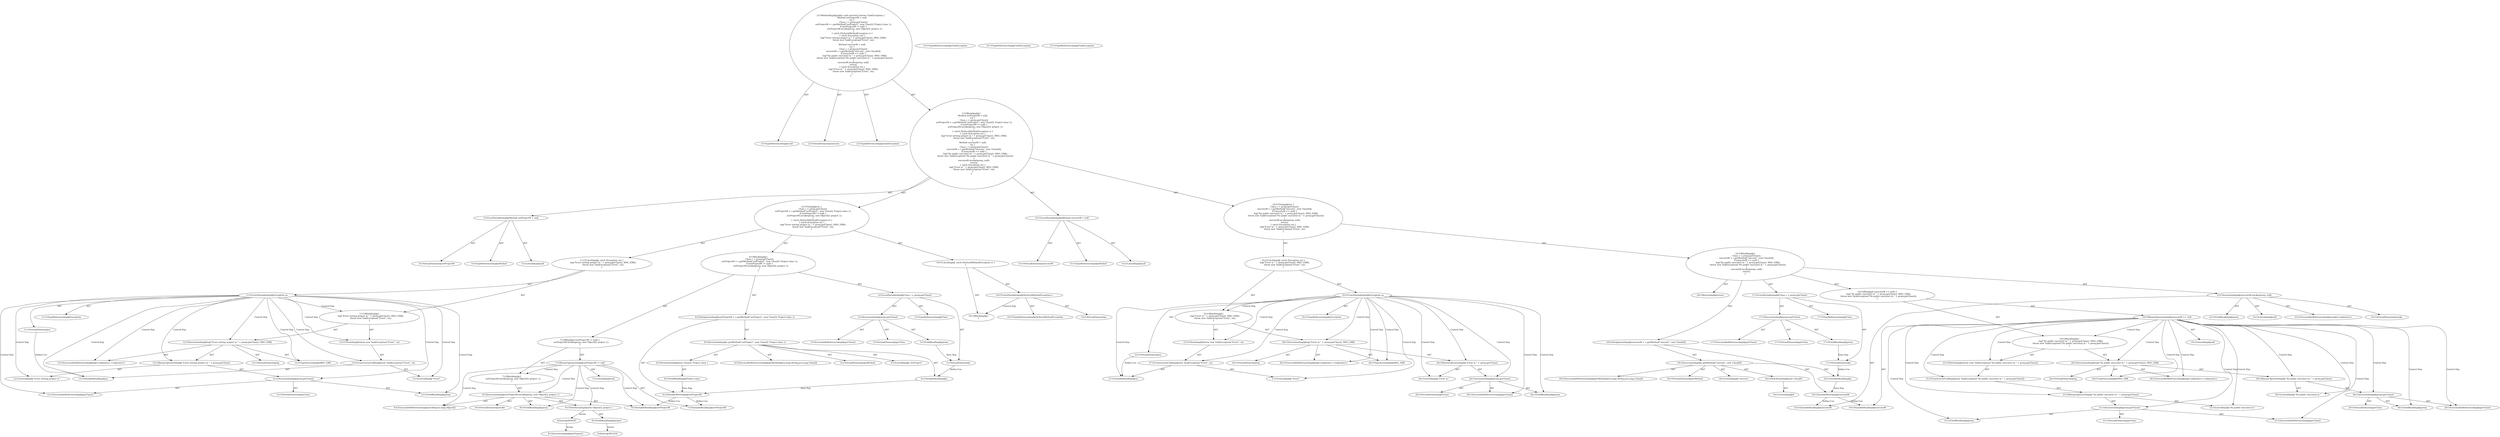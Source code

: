 digraph "execute#?" {
0 [label="2:CtTypeReferenceImpl@void" shape=ellipse]
1 [label="2:CtVirtualElement@execute" shape=ellipse]
2 [label="2:CtTypeReferenceImpl@TaskException" shape=ellipse]
3 [label="3:CtTypeReferenceImpl@Method" shape=ellipse]
4 [label="3:CtLiteralImpl@null" shape=ellipse]
5 [label="3:CtVirtualElement@setProjectM" shape=ellipse]
6 [label="3:CtLocalVariableImpl@Method setProjectM = null" shape=ellipse]
7 [label="5:CtTypeReferenceImpl@Class" shape=ellipse]
8 [label="5:CtExecutableReferenceImpl@getClass()" shape=ellipse]
9 [label="5:CtVirtualElement@getClass" shape=ellipse]
10 [label="5:CtFieldReadImpl@proxy" shape=ellipse]
11 [label="5:CtInvocationImpl@proxy.getClass()" shape=ellipse]
12 [label="5:CtVirtualElement@c" shape=ellipse]
13 [label="5:CtLocalVariableImpl@Class c = proxy.getClass()" shape=ellipse]
14 [label="6:CtVariableWriteImpl@setProjectM" shape=ellipse]
15 [label="6:CtExecutableReferenceImpl@getMethod(java.lang.String,java.lang.Class[])" shape=ellipse]
16 [label="6:CtVirtualElement@getMethod" shape=ellipse]
17 [label="6:CtVariableReadImpl@c" shape=ellipse]
18 [label="6:CtLiteralImpl@\"setProject\"" shape=ellipse]
19 [label="6:CtNewArrayImpl@new Class[]\{ Project.class \}" shape=ellipse]
20 [label="6:CtFieldReadImpl@Project.class" shape=ellipse]
21 [label="6:CtInvocationImpl@c.getMethod(\"setProject\", new Class[]\{ Project.class \})" shape=ellipse]
22 [label="6:CtAssignmentImpl@setProjectM = c.getMethod(\"setProject\", new Class[]\{ Project.class \})" shape=ellipse]
23 [label="7:CtVariableReadImpl@setProjectM" shape=ellipse]
24 [label="7:CtLiteralImpl@null" shape=ellipse]
25 [label="7:CtBinaryOperatorImpl@setProjectM != null" shape=ellipse]
26 [label="8:CtExecutableReferenceImpl@invoke(java.lang.Object[])" shape=ellipse]
27 [label="8:CtVirtualElement@invoke" shape=ellipse]
28 [label="8:CtVariableReadImpl@setProjectM" shape=ellipse]
29 [label="8:CtFieldReadImpl@proxy" shape=ellipse]
30 [label="8:CtNewArrayImpl@new Object[]\{ project \}" shape=ellipse]
31 [label="8:CtFieldReadImpl@project" shape=ellipse]
32 [label="8:CtInvocationImpl@setProjectM.invoke(proxy, new Object[]\{ project \})" shape=ellipse]
33 [label="7:CtBlockImpl@\{
    setProjectM.invoke(proxy, new Object[]\{ project \});
\}" shape=ellipse]
34 [label="7:CtIfImpl@if (setProjectM != null) \{
    setProjectM.invoke(proxy, new Object[]\{ project \});
\}" shape=ellipse]
35 [label="4:CtBlockImpl@\{
    Class c = proxy.getClass();
    setProjectM = c.getMethod(\"setProject\", new Class[]\{ Project.class \});
    if (setProjectM != null) \{
        setProjectM.invoke(proxy, new Object[]\{ project \});
    \}
\}" shape=ellipse]
36 [label="10:CtVirtualElement@e" shape=ellipse]
37 [label="10:CtTypeReferenceImpl@NoSuchMethodException" shape=ellipse]
38 [label="10:CtCatchVariableImpl@NoSuchMethodException e" shape=ellipse]
39 [label="10:CtBlockImpl@\{
\}" shape=ellipse]
40 [label="10:CtCatchImpl@ catch (NoSuchMethodException e) \{
\}" shape=ellipse]
41 [label="11:CtVirtualElement@ex" shape=ellipse]
42 [label="11:CtTypeReferenceImpl@Exception" shape=ellipse]
43 [label="11:CtCatchVariableImpl@Exception ex" shape=ellipse]
44 [label="12:CtExecutableReferenceImpl@log(<unknown>,<unknown>)" shape=ellipse]
45 [label="12:CtVirtualElement@log" shape=ellipse]
46 [label="12:CtLiteralImpl@\"Error setting project in \"" shape=ellipse]
47 [label="12:CtExecutableReferenceImpl@getClass()" shape=ellipse]
48 [label="12:CtVirtualElement@getClass" shape=ellipse]
49 [label="12:CtFieldReadImpl@proxy" shape=ellipse]
50 [label="12:CtInvocationImpl@proxy.getClass()" shape=ellipse]
51 [label="12:CtBinaryOperatorImpl@\"Error setting project in \" + proxy.getClass()" shape=ellipse]
52 [label="12:CtTypeAccessImpl@MSG_ERR" shape=ellipse]
53 [label="12:CtInvocationImpl@log(\"Error setting project in \" + proxy.getClass(), MSG_ERR)" shape=ellipse]
54 [label="13:CtTypeReferenceImpl@TaskException" shape=ellipse]
55 [label="13:CtLiteralImpl@\"Error\"" shape=ellipse]
56 [label="13:CtVariableReadImpl@ex" shape=ellipse]
57 [label="13:CtConstructorCallImpl@new TaskException(\"Error\", ex)" shape=ellipse]
58 [label="13:CtThrowImpl@throw new TaskException(\"Error\", ex)" shape=ellipse]
59 [label="11:CtBlockImpl@\{
    log(\"Error setting project in \" + proxy.getClass(), MSG_ERR);
    throw new TaskException(\"Error\", ex);
\}" shape=ellipse]
60 [label="11:CtCatchImpl@ catch (Exception ex) \{
    log(\"Error setting project in \" + proxy.getClass(), MSG_ERR);
    throw new TaskException(\"Error\", ex);
\}" shape=ellipse]
61 [label="4:CtTryImpl@try \{
    Class c = proxy.getClass();
    setProjectM = c.getMethod(\"setProject\", new Class[]\{ Project.class \});
    if (setProjectM != null) \{
        setProjectM.invoke(proxy, new Object[]\{ project \});
    \}
\} catch (NoSuchMethodException e) \{
\} catch (Exception ex) \{
    log(\"Error setting project in \" + proxy.getClass(), MSG_ERR);
    throw new TaskException(\"Error\", ex);
\}" shape=ellipse]
62 [label="15:CtTypeReferenceImpl@Method" shape=ellipse]
63 [label="15:CtLiteralImpl@null" shape=ellipse]
64 [label="15:CtVirtualElement@executeM" shape=ellipse]
65 [label="15:CtLocalVariableImpl@Method executeM = null" shape=ellipse]
66 [label="17:CtTypeReferenceImpl@Class" shape=ellipse]
67 [label="17:CtExecutableReferenceImpl@getClass()" shape=ellipse]
68 [label="17:CtVirtualElement@getClass" shape=ellipse]
69 [label="17:CtFieldReadImpl@proxy" shape=ellipse]
70 [label="17:CtInvocationImpl@proxy.getClass()" shape=ellipse]
71 [label="17:CtVirtualElement@c" shape=ellipse]
72 [label="17:CtLocalVariableImpl@Class c = proxy.getClass()" shape=ellipse]
73 [label="18:CtVariableWriteImpl@executeM" shape=ellipse]
74 [label="18:CtExecutableReferenceImpl@getMethod(java.lang.String,java.lang.Class[])" shape=ellipse]
75 [label="18:CtVirtualElement@getMethod" shape=ellipse]
76 [label="18:CtVariableReadImpl@c" shape=ellipse]
77 [label="18:CtLiteralImpl@\"execute\"" shape=ellipse]
78 [label="18:CtNewArrayImpl@new Class[0]" shape=ellipse]
79 [label="18:CtLiteralImpl@0" shape=ellipse]
80 [label="18:CtInvocationImpl@c.getMethod(\"execute\", new Class[0])" shape=ellipse]
81 [label="18:CtAssignmentImpl@executeM = c.getMethod(\"execute\", new Class[0])" shape=ellipse]
82 [label="19:CtVariableReadImpl@executeM" shape=ellipse]
83 [label="19:CtLiteralImpl@null" shape=ellipse]
84 [label="19:CtBinaryOperatorImpl@executeM == null" shape=ellipse]
85 [label="20:CtExecutableReferenceImpl@log(<unknown>,<unknown>)" shape=ellipse]
86 [label="20:CtVirtualElement@log" shape=ellipse]
87 [label="20:CtLiteralImpl@\"No public execute() in \"" shape=ellipse]
88 [label="20:CtExecutableReferenceImpl@getClass()" shape=ellipse]
89 [label="20:CtVirtualElement@getClass" shape=ellipse]
90 [label="20:CtFieldReadImpl@proxy" shape=ellipse]
91 [label="20:CtInvocationImpl@proxy.getClass()" shape=ellipse]
92 [label="20:CtBinaryOperatorImpl@\"No public execute() in \" + proxy.getClass()" shape=ellipse]
93 [label="20:CtTypeAccessImpl@MSG_ERR" shape=ellipse]
94 [label="20:CtInvocationImpl@log(\"No public execute() in \" + proxy.getClass(), MSG_ERR)" shape=ellipse]
95 [label="21:CtTypeReferenceImpl@TaskException" shape=ellipse]
96 [label="21:CtLiteralImpl@\"No public execute() in \"" shape=ellipse]
97 [label="21:CtExecutableReferenceImpl@getClass()" shape=ellipse]
98 [label="21:CtVirtualElement@getClass" shape=ellipse]
99 [label="21:CtFieldReadImpl@proxy" shape=ellipse]
100 [label="21:CtInvocationImpl@proxy.getClass()" shape=ellipse]
101 [label="21:CtBinaryOperatorImpl@\"No public execute() in \" + proxy.getClass()" shape=ellipse]
102 [label="21:CtConstructorCallImpl@new TaskException(\"No public execute() in \" + proxy.getClass())" shape=ellipse]
103 [label="21:CtThrowImpl@throw new TaskException(\"No public execute() in \" + proxy.getClass())" shape=ellipse]
104 [label="19:CtBlockImpl@\{
    log(\"No public execute() in \" + proxy.getClass(), MSG_ERR);
    throw new TaskException(\"No public execute() in \" + proxy.getClass());
\}" shape=ellipse]
105 [label="19:CtIfImpl@if (executeM == null) \{
    log(\"No public execute() in \" + proxy.getClass(), MSG_ERR);
    throw new TaskException(\"No public execute() in \" + proxy.getClass());
\}" shape=ellipse]
106 [label="23:CtExecutableReferenceImpl@invoke(<unknown>)" shape=ellipse]
107 [label="23:CtVirtualElement@invoke" shape=ellipse]
108 [label="23:CtVariableReadImpl@executeM" shape=ellipse]
109 [label="23:CtFieldReadImpl@proxy" shape=ellipse]
110 [label="23:CtLiteralImpl@null" shape=ellipse]
111 [label="23:CtInvocationImpl@executeM.invoke(proxy, null)" shape=ellipse]
112 [label="24:CtReturnImpl@return" shape=ellipse]
113 [label="16:CtBlockImpl@\{
    Class c = proxy.getClass();
    executeM = c.getMethod(\"execute\", new Class[0]);
    if (executeM == null) \{
        log(\"No public execute() in \" + proxy.getClass(), MSG_ERR);
        throw new TaskException(\"No public execute() in \" + proxy.getClass());
    \}
    executeM.invoke(proxy, null);
    return;
\}" shape=ellipse]
114 [label="25:CtVirtualElement@ex" shape=ellipse]
115 [label="25:CtTypeReferenceImpl@Exception" shape=ellipse]
116 [label="25:CtCatchVariableImpl@Exception ex" shape=ellipse]
117 [label="26:CtExecutableReferenceImpl@log(<unknown>,<unknown>)" shape=ellipse]
118 [label="26:CtVirtualElement@log" shape=ellipse]
119 [label="26:CtLiteralImpl@\"Error in \"" shape=ellipse]
120 [label="26:CtExecutableReferenceImpl@getClass()" shape=ellipse]
121 [label="26:CtVirtualElement@getClass" shape=ellipse]
122 [label="26:CtFieldReadImpl@proxy" shape=ellipse]
123 [label="26:CtInvocationImpl@proxy.getClass()" shape=ellipse]
124 [label="26:CtBinaryOperatorImpl@\"Error in \" + proxy.getClass()" shape=ellipse]
125 [label="26:CtTypeAccessImpl@MSG_ERR" shape=ellipse]
126 [label="26:CtInvocationImpl@log(\"Error in \" + proxy.getClass(), MSG_ERR)" shape=ellipse]
127 [label="27:CtTypeReferenceImpl@TaskException" shape=ellipse]
128 [label="27:CtLiteralImpl@\"Error\"" shape=ellipse]
129 [label="27:CtVariableReadImpl@ex" shape=ellipse]
130 [label="27:CtConstructorCallImpl@new TaskException(\"Error\", ex)" shape=ellipse]
131 [label="27:CtThrowImpl@throw new TaskException(\"Error\", ex)" shape=ellipse]
132 [label="25:CtBlockImpl@\{
    log(\"Error in \" + proxy.getClass(), MSG_ERR);
    throw new TaskException(\"Error\", ex);
\}" shape=ellipse]
133 [label="25:CtCatchImpl@ catch (Exception ex) \{
    log(\"Error in \" + proxy.getClass(), MSG_ERR);
    throw new TaskException(\"Error\", ex);
\}" shape=ellipse]
134 [label="16:CtTryImpl@try \{
    Class c = proxy.getClass();
    executeM = c.getMethod(\"execute\", new Class[0]);
    if (executeM == null) \{
        log(\"No public execute() in \" + proxy.getClass(), MSG_ERR);
        throw new TaskException(\"No public execute() in \" + proxy.getClass());
    \}
    executeM.invoke(proxy, null);
    return;
\} catch (Exception ex) \{
    log(\"Error in \" + proxy.getClass(), MSG_ERR);
    throw new TaskException(\"Error\", ex);
\}" shape=ellipse]
135 [label="2:CtBlockImpl@\{
    Method setProjectM = null;
    try \{
        Class c = proxy.getClass();
        setProjectM = c.getMethod(\"setProject\", new Class[]\{ Project.class \});
        if (setProjectM != null) \{
            setProjectM.invoke(proxy, new Object[]\{ project \});
        \}
    \} catch (NoSuchMethodException e) \{
    \} catch (Exception ex) \{
        log(\"Error setting project in \" + proxy.getClass(), MSG_ERR);
        throw new TaskException(\"Error\", ex);
    \}
    Method executeM = null;
    try \{
        Class c = proxy.getClass();
        executeM = c.getMethod(\"execute\", new Class[0]);
        if (executeM == null) \{
            log(\"No public execute() in \" + proxy.getClass(), MSG_ERR);
            throw new TaskException(\"No public execute() in \" + proxy.getClass());
        \}
        executeM.invoke(proxy, null);
        return;
    \} catch (Exception ex) \{
        log(\"Error in \" + proxy.getClass(), MSG_ERR);
        throw new TaskException(\"Error\", ex);
    \}
\}" shape=ellipse]
136 [label="2:CtMethodImpl@public void execute() throws TaskException \{
    Method setProjectM = null;
    try \{
        Class c = proxy.getClass();
        setProjectM = c.getMethod(\"setProject\", new Class[]\{ Project.class \});
        if (setProjectM != null) \{
            setProjectM.invoke(proxy, new Object[]\{ project \});
        \}
    \} catch (NoSuchMethodException e) \{
    \} catch (Exception ex) \{
        log(\"Error setting project in \" + proxy.getClass(), MSG_ERR);
        throw new TaskException(\"Error\", ex);
    \}
    Method executeM = null;
    try \{
        Class c = proxy.getClass();
        executeM = c.getMethod(\"execute\", new Class[0]);
        if (executeM == null) \{
            log(\"No public execute() in \" + proxy.getClass(), MSG_ERR);
            throw new TaskException(\"No public execute() in \" + proxy.getClass());
        \}
        executeM.invoke(proxy, null);
        return;
    \} catch (Exception ex) \{
        log(\"Error in \" + proxy.getClass(), MSG_ERR);
        throw new TaskException(\"Error\", ex);
    \}
\}" shape=ellipse]
137 [label="8:Delete@DELETE" shape=ellipse]
138 [label="8:Insert@INSERT" shape=ellipse]
139 [label="8:CtInvocationImpl@getProject()" shape=ellipse]
6 -> 5 [label="AST"];
6 -> 3 [label="AST"];
6 -> 4 [label="AST"];
10 -> 12 [label="Data Dep"];
11 -> 9 [label="AST"];
11 -> 10 [label="AST"];
11 -> 8 [label="AST"];
12 -> 17 [label="Define-Use"];
13 -> 12 [label="AST"];
13 -> 7 [label="AST"];
13 -> 11 [label="AST"];
14 -> 23 [label="Define-Use"];
14 -> 28 [label="Define-Use"];
17 -> 14 [label="Data Dep"];
19 -> 20 [label="AST"];
20 -> 14 [label="Data Dep"];
21 -> 16 [label="AST"];
21 -> 17 [label="AST"];
21 -> 15 [label="AST"];
21 -> 18 [label="AST"];
21 -> 19 [label="AST"];
22 -> 14 [label="AST"];
22 -> 21 [label="AST"];
25 -> 23 [label="AST"];
25 -> 24 [label="AST"];
25 -> 33 [label="Control Dep"];
25 -> 32 [label="Control Dep"];
25 -> 26 [label="Control Dep"];
25 -> 28 [label="Control Dep"];
25 -> 29 [label="Control Dep"];
25 -> 30 [label="Control Dep"];
30 -> 31 [label="AST"];
30 -> 138 [label="Action"];
31 -> 137 [label="Action"];
32 -> 27 [label="AST"];
32 -> 28 [label="AST"];
32 -> 26 [label="AST"];
32 -> 29 [label="AST"];
32 -> 30 [label="AST"];
33 -> 32 [label="AST"];
34 -> 25 [label="AST"];
34 -> 33 [label="AST"];
35 -> 13 [label="AST"];
35 -> 22 [label="AST"];
35 -> 34 [label="AST"];
38 -> 36 [label="AST"];
38 -> 37 [label="AST"];
38 -> 39 [label="Control Dep"];
40 -> 38 [label="AST"];
40 -> 39 [label="AST"];
41 -> 56 [label="Define-Use"];
43 -> 41 [label="AST"];
43 -> 42 [label="AST"];
43 -> 59 [label="Control Dep"];
43 -> 53 [label="Control Dep"];
43 -> 44 [label="Control Dep"];
43 -> 51 [label="Control Dep"];
43 -> 46 [label="Control Dep"];
43 -> 50 [label="Control Dep"];
43 -> 47 [label="Control Dep"];
43 -> 49 [label="Control Dep"];
43 -> 52 [label="Control Dep"];
43 -> 58 [label="Control Dep"];
43 -> 57 [label="Control Dep"];
43 -> 55 [label="Control Dep"];
43 -> 56 [label="Control Dep"];
50 -> 48 [label="AST"];
50 -> 49 [label="AST"];
50 -> 47 [label="AST"];
51 -> 46 [label="AST"];
51 -> 50 [label="AST"];
53 -> 45 [label="AST"];
53 -> 44 [label="AST"];
53 -> 51 [label="AST"];
53 -> 52 [label="AST"];
57 -> 55 [label="AST"];
57 -> 56 [label="AST"];
58 -> 57 [label="AST"];
59 -> 53 [label="AST"];
59 -> 58 [label="AST"];
60 -> 43 [label="AST"];
60 -> 59 [label="AST"];
61 -> 35 [label="AST"];
61 -> 40 [label="AST"];
61 -> 60 [label="AST"];
65 -> 64 [label="AST"];
65 -> 62 [label="AST"];
65 -> 63 [label="AST"];
69 -> 71 [label="Data Dep"];
70 -> 68 [label="AST"];
70 -> 69 [label="AST"];
70 -> 67 [label="AST"];
71 -> 76 [label="Define-Use"];
72 -> 71 [label="AST"];
72 -> 66 [label="AST"];
72 -> 70 [label="AST"];
73 -> 82 [label="Define-Use"];
73 -> 108 [label="Define-Use"];
76 -> 73 [label="Data Dep"];
78 -> 79 [label="AST"];
80 -> 75 [label="AST"];
80 -> 76 [label="AST"];
80 -> 74 [label="AST"];
80 -> 77 [label="AST"];
80 -> 78 [label="AST"];
81 -> 73 [label="AST"];
81 -> 80 [label="AST"];
84 -> 82 [label="AST"];
84 -> 83 [label="AST"];
84 -> 104 [label="Control Dep"];
84 -> 94 [label="Control Dep"];
84 -> 85 [label="Control Dep"];
84 -> 92 [label="Control Dep"];
84 -> 87 [label="Control Dep"];
84 -> 91 [label="Control Dep"];
84 -> 88 [label="Control Dep"];
84 -> 90 [label="Control Dep"];
84 -> 93 [label="Control Dep"];
84 -> 103 [label="Control Dep"];
84 -> 102 [label="Control Dep"];
84 -> 101 [label="Control Dep"];
84 -> 96 [label="Control Dep"];
84 -> 100 [label="Control Dep"];
84 -> 97 [label="Control Dep"];
84 -> 99 [label="Control Dep"];
91 -> 89 [label="AST"];
91 -> 90 [label="AST"];
91 -> 88 [label="AST"];
92 -> 87 [label="AST"];
92 -> 91 [label="AST"];
94 -> 86 [label="AST"];
94 -> 85 [label="AST"];
94 -> 92 [label="AST"];
94 -> 93 [label="AST"];
100 -> 98 [label="AST"];
100 -> 99 [label="AST"];
100 -> 97 [label="AST"];
101 -> 96 [label="AST"];
101 -> 100 [label="AST"];
102 -> 101 [label="AST"];
103 -> 102 [label="AST"];
104 -> 94 [label="AST"];
104 -> 103 [label="AST"];
105 -> 84 [label="AST"];
105 -> 104 [label="AST"];
111 -> 107 [label="AST"];
111 -> 108 [label="AST"];
111 -> 106 [label="AST"];
111 -> 109 [label="AST"];
111 -> 110 [label="AST"];
113 -> 72 [label="AST"];
113 -> 81 [label="AST"];
113 -> 105 [label="AST"];
113 -> 111 [label="AST"];
113 -> 112 [label="AST"];
114 -> 129 [label="Define-Use"];
116 -> 114 [label="AST"];
116 -> 115 [label="AST"];
116 -> 132 [label="Control Dep"];
116 -> 126 [label="Control Dep"];
116 -> 117 [label="Control Dep"];
116 -> 124 [label="Control Dep"];
116 -> 119 [label="Control Dep"];
116 -> 123 [label="Control Dep"];
116 -> 120 [label="Control Dep"];
116 -> 122 [label="Control Dep"];
116 -> 125 [label="Control Dep"];
116 -> 131 [label="Control Dep"];
116 -> 130 [label="Control Dep"];
116 -> 128 [label="Control Dep"];
116 -> 129 [label="Control Dep"];
123 -> 121 [label="AST"];
123 -> 122 [label="AST"];
123 -> 120 [label="AST"];
124 -> 119 [label="AST"];
124 -> 123 [label="AST"];
126 -> 118 [label="AST"];
126 -> 117 [label="AST"];
126 -> 124 [label="AST"];
126 -> 125 [label="AST"];
130 -> 128 [label="AST"];
130 -> 129 [label="AST"];
131 -> 130 [label="AST"];
132 -> 126 [label="AST"];
132 -> 131 [label="AST"];
133 -> 116 [label="AST"];
133 -> 132 [label="AST"];
134 -> 113 [label="AST"];
134 -> 133 [label="AST"];
135 -> 6 [label="AST"];
135 -> 61 [label="AST"];
135 -> 65 [label="AST"];
135 -> 134 [label="AST"];
136 -> 1 [label="AST"];
136 -> 0 [label="AST"];
136 -> 2 [label="AST"];
136 -> 135 [label="AST"];
138 -> 139 [label="Action"];
}